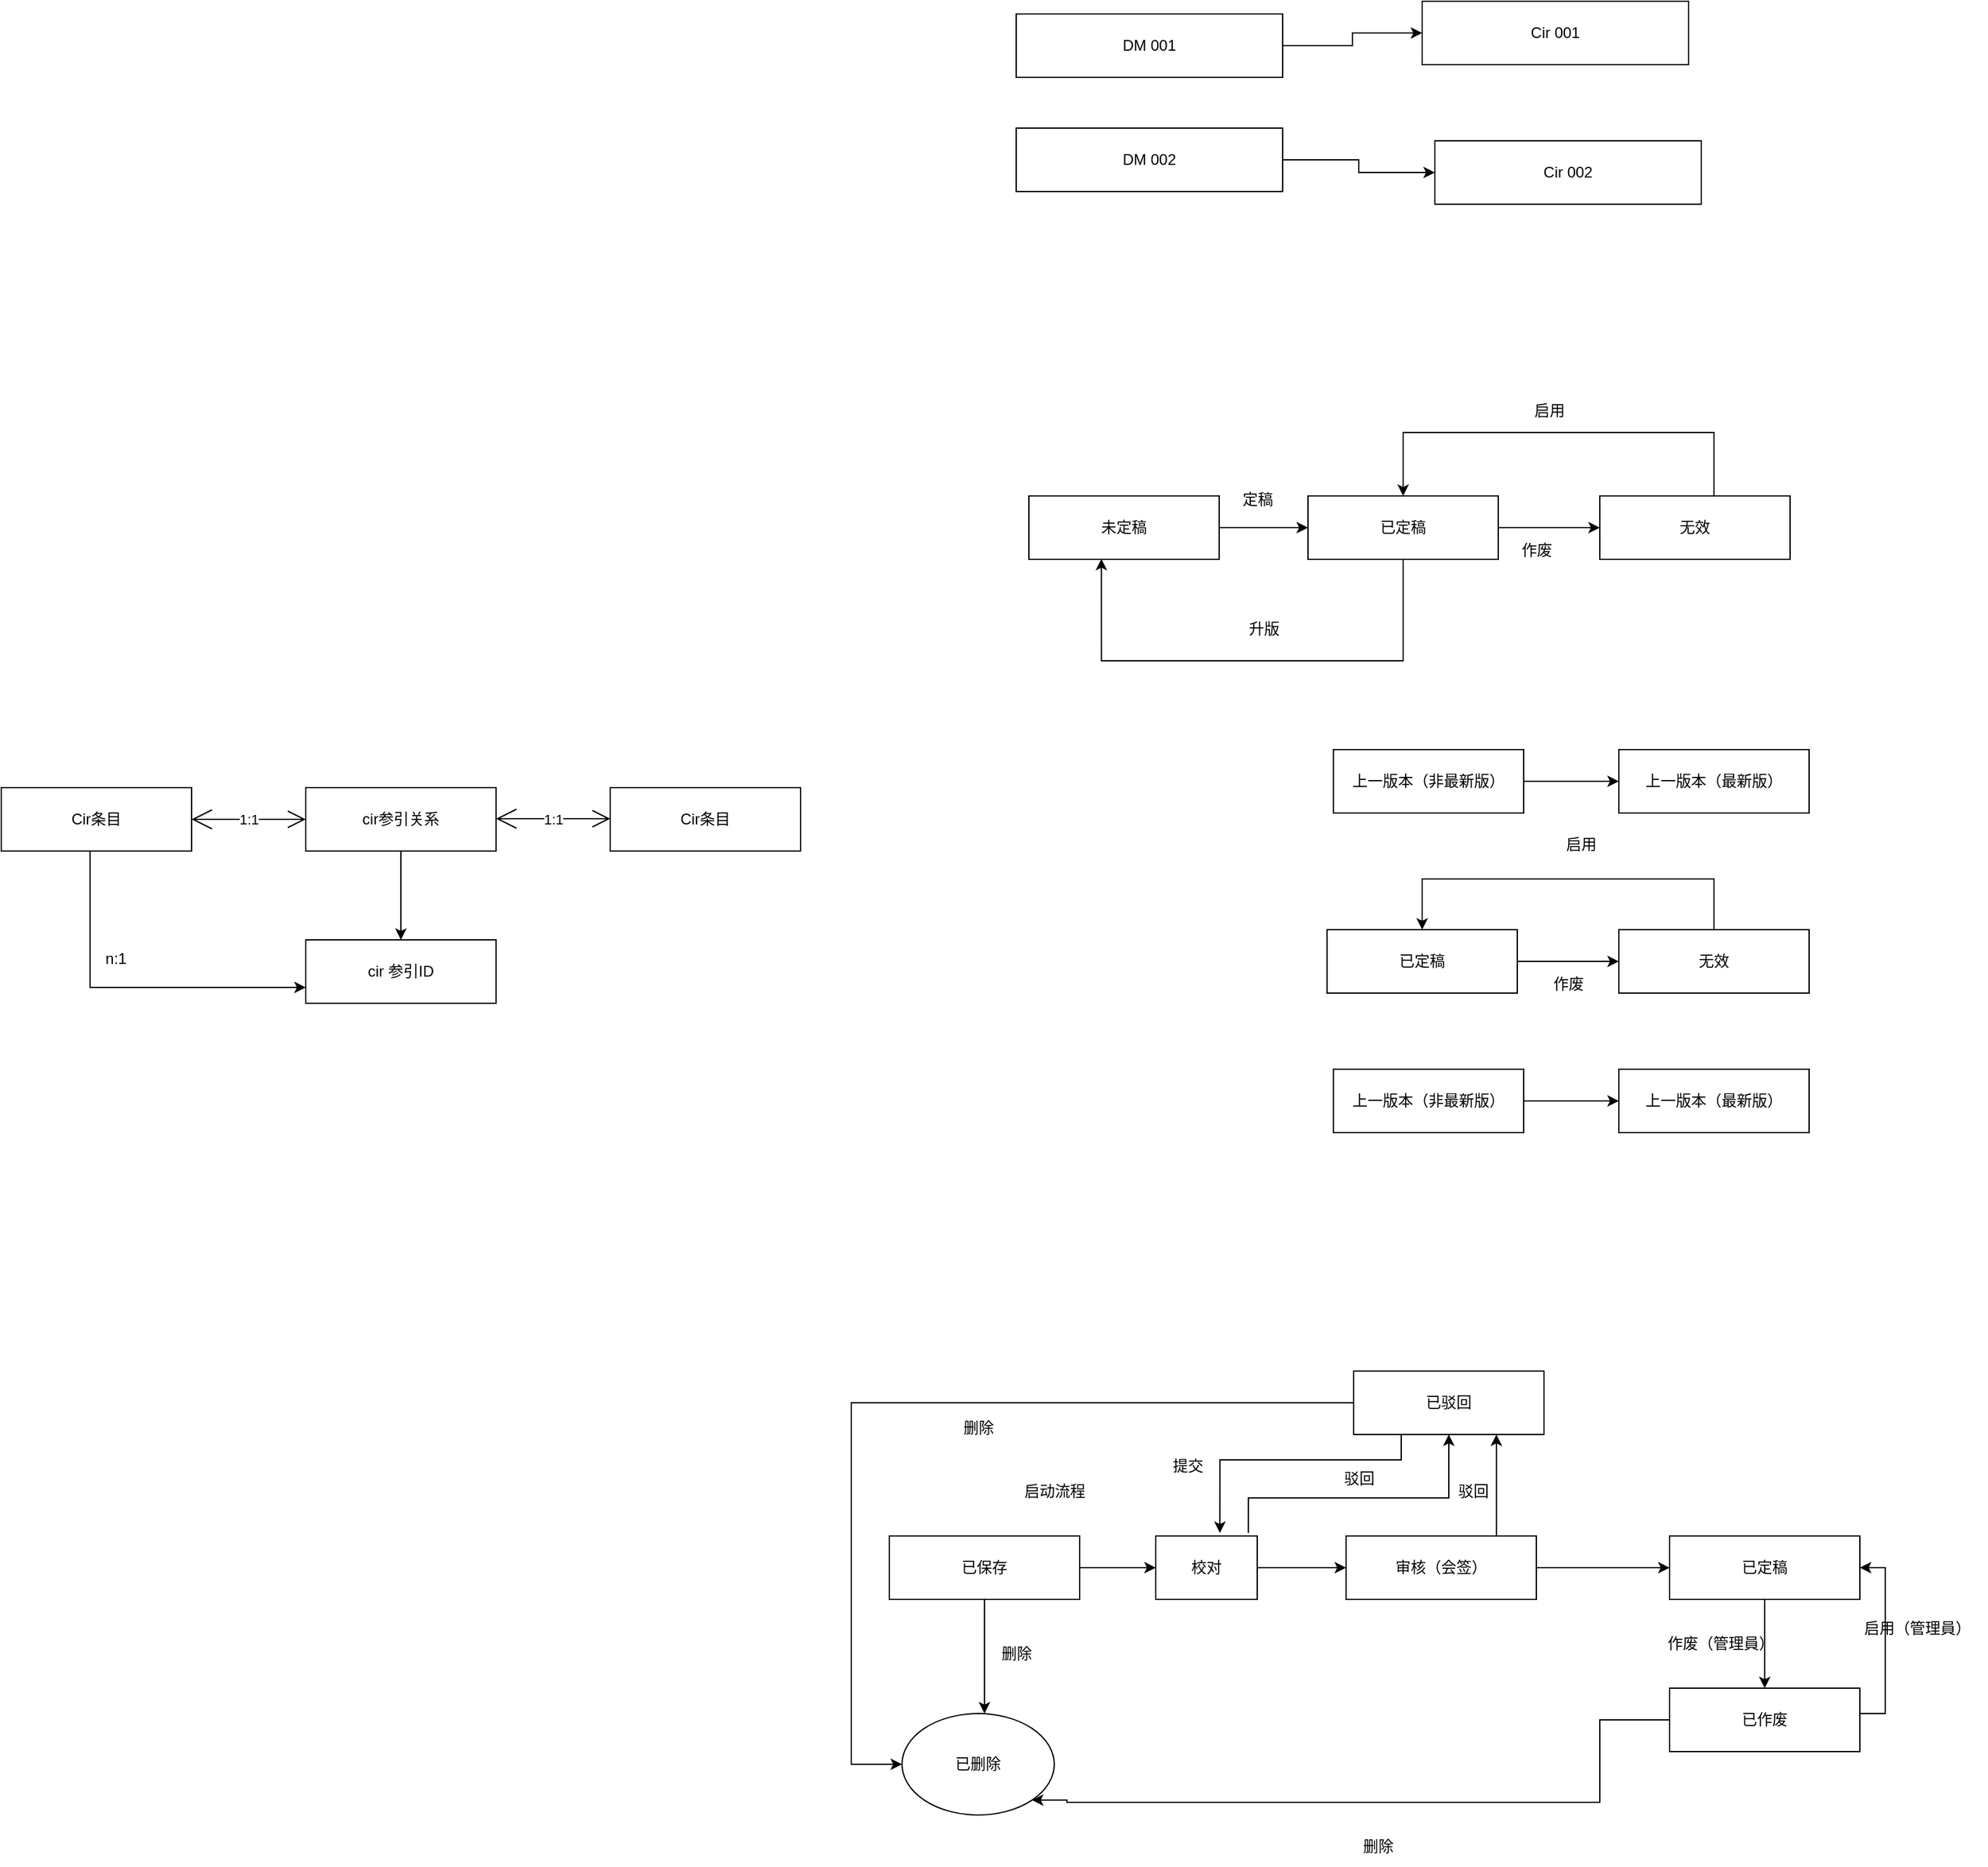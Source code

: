 <mxfile version="28.2.3">
  <diagram name="第 1 页" id="2kTXe6WtXxTHrCK6W9D9">
    <mxGraphModel dx="1869" dy="527" grid="1" gridSize="10" guides="1" tooltips="1" connect="1" arrows="1" fold="1" page="1" pageScale="1" pageWidth="827" pageHeight="1169" math="0" shadow="0">
      <root>
        <mxCell id="0" />
        <mxCell id="1" parent="0" />
        <mxCell id="geReMuQLmWx2-0_fnQ3M-31" style="edgeStyle=orthogonalEdgeStyle;rounded=0;orthogonalLoop=1;jettySize=auto;html=1;" parent="1" source="geReMuQLmWx2-0_fnQ3M-1" target="geReMuQLmWx2-0_fnQ3M-30" edge="1">
          <mxGeometry relative="1" as="geometry" />
        </mxCell>
        <mxCell id="geReMuQLmWx2-0_fnQ3M-1" value="DM 001" style="rounded=0;whiteSpace=wrap;html=1;" parent="1" vertex="1">
          <mxGeometry x="130" y="90" width="210" height="50" as="geometry" />
        </mxCell>
        <mxCell id="geReMuQLmWx2-0_fnQ3M-6" style="edgeStyle=orthogonalEdgeStyle;rounded=0;orthogonalLoop=1;jettySize=auto;html=1;entryX=0;entryY=0.5;entryDx=0;entryDy=0;" parent="1" source="geReMuQLmWx2-0_fnQ3M-2" target="geReMuQLmWx2-0_fnQ3M-4" edge="1">
          <mxGeometry relative="1" as="geometry" />
        </mxCell>
        <mxCell id="geReMuQLmWx2-0_fnQ3M-2" value="DM 002" style="rounded=0;whiteSpace=wrap;html=1;" parent="1" vertex="1">
          <mxGeometry x="130" y="180" width="210" height="50" as="geometry" />
        </mxCell>
        <mxCell id="geReMuQLmWx2-0_fnQ3M-4" value="Cir 002" style="rounded=0;whiteSpace=wrap;html=1;" parent="1" vertex="1">
          <mxGeometry x="460" y="190" width="210" height="50" as="geometry" />
        </mxCell>
        <mxCell id="geReMuQLmWx2-0_fnQ3M-10" style="edgeStyle=orthogonalEdgeStyle;rounded=0;orthogonalLoop=1;jettySize=auto;html=1;entryX=0;entryY=0.5;entryDx=0;entryDy=0;" parent="1" source="geReMuQLmWx2-0_fnQ3M-7" target="geReMuQLmWx2-0_fnQ3M-8" edge="1">
          <mxGeometry relative="1" as="geometry" />
        </mxCell>
        <mxCell id="geReMuQLmWx2-0_fnQ3M-7" value="未定稿" style="rounded=0;whiteSpace=wrap;html=1;" parent="1" vertex="1">
          <mxGeometry x="140" y="470" width="150" height="50" as="geometry" />
        </mxCell>
        <mxCell id="geReMuQLmWx2-0_fnQ3M-11" style="edgeStyle=orthogonalEdgeStyle;rounded=0;orthogonalLoop=1;jettySize=auto;html=1;entryX=0;entryY=0.5;entryDx=0;entryDy=0;" parent="1" source="geReMuQLmWx2-0_fnQ3M-8" target="geReMuQLmWx2-0_fnQ3M-9" edge="1">
          <mxGeometry relative="1" as="geometry" />
        </mxCell>
        <mxCell id="geReMuQLmWx2-0_fnQ3M-16" style="edgeStyle=orthogonalEdgeStyle;rounded=0;orthogonalLoop=1;jettySize=auto;html=1;entryX=0.381;entryY=0.992;entryDx=0;entryDy=0;entryPerimeter=0;" parent="1" source="geReMuQLmWx2-0_fnQ3M-8" target="geReMuQLmWx2-0_fnQ3M-7" edge="1">
          <mxGeometry relative="1" as="geometry">
            <mxPoint x="460" y="620" as="targetPoint" />
            <Array as="points">
              <mxPoint x="435" y="600" />
              <mxPoint x="197" y="600" />
            </Array>
          </mxGeometry>
        </mxCell>
        <mxCell id="geReMuQLmWx2-0_fnQ3M-8" value="已定稿" style="rounded=0;whiteSpace=wrap;html=1;" parent="1" vertex="1">
          <mxGeometry x="360" y="470" width="150" height="50" as="geometry" />
        </mxCell>
        <mxCell id="geReMuQLmWx2-0_fnQ3M-12" style="edgeStyle=orthogonalEdgeStyle;rounded=0;orthogonalLoop=1;jettySize=auto;html=1;entryX=0.5;entryY=0;entryDx=0;entryDy=0;" parent="1" source="geReMuQLmWx2-0_fnQ3M-9" target="geReMuQLmWx2-0_fnQ3M-8" edge="1">
          <mxGeometry relative="1" as="geometry">
            <Array as="points">
              <mxPoint x="680" y="420" />
              <mxPoint x="435" y="420" />
            </Array>
          </mxGeometry>
        </mxCell>
        <mxCell id="geReMuQLmWx2-0_fnQ3M-9" value="无效" style="rounded=0;whiteSpace=wrap;html=1;" parent="1" vertex="1">
          <mxGeometry x="590" y="470" width="150" height="50" as="geometry" />
        </mxCell>
        <mxCell id="geReMuQLmWx2-0_fnQ3M-13" value="作废" style="text;html=1;align=center;verticalAlign=middle;resizable=0;points=[];autosize=1;strokeColor=none;fillColor=none;" parent="1" vertex="1">
          <mxGeometry x="515" y="498" width="50" height="30" as="geometry" />
        </mxCell>
        <mxCell id="geReMuQLmWx2-0_fnQ3M-14" value="启用" style="text;html=1;align=center;verticalAlign=middle;resizable=0;points=[];autosize=1;strokeColor=none;fillColor=none;" parent="1" vertex="1">
          <mxGeometry x="525" y="388" width="50" height="30" as="geometry" />
        </mxCell>
        <mxCell id="geReMuQLmWx2-0_fnQ3M-15" value="定稿" style="text;html=1;align=center;verticalAlign=middle;resizable=0;points=[];autosize=1;strokeColor=none;fillColor=none;" parent="1" vertex="1">
          <mxGeometry x="295" y="458" width="50" height="30" as="geometry" />
        </mxCell>
        <mxCell id="geReMuQLmWx2-0_fnQ3M-17" value="升版" style="text;html=1;align=center;verticalAlign=middle;resizable=0;points=[];autosize=1;strokeColor=none;fillColor=none;" parent="1" vertex="1">
          <mxGeometry x="300" y="560" width="50" height="30" as="geometry" />
        </mxCell>
        <mxCell id="geReMuQLmWx2-0_fnQ3M-20" style="edgeStyle=orthogonalEdgeStyle;rounded=0;orthogonalLoop=1;jettySize=auto;html=1;" parent="1" source="geReMuQLmWx2-0_fnQ3M-18" target="geReMuQLmWx2-0_fnQ3M-19" edge="1">
          <mxGeometry relative="1" as="geometry" />
        </mxCell>
        <mxCell id="geReMuQLmWx2-0_fnQ3M-18" value="已定稿" style="rounded=0;whiteSpace=wrap;html=1;" parent="1" vertex="1">
          <mxGeometry x="375" y="812" width="150" height="50" as="geometry" />
        </mxCell>
        <mxCell id="geReMuQLmWx2-0_fnQ3M-21" style="edgeStyle=orthogonalEdgeStyle;rounded=0;orthogonalLoop=1;jettySize=auto;html=1;entryX=0.5;entryY=0;entryDx=0;entryDy=0;" parent="1" source="geReMuQLmWx2-0_fnQ3M-19" target="geReMuQLmWx2-0_fnQ3M-18" edge="1">
          <mxGeometry relative="1" as="geometry">
            <Array as="points">
              <mxPoint x="680" y="772" />
              <mxPoint x="450" y="772" />
            </Array>
          </mxGeometry>
        </mxCell>
        <mxCell id="geReMuQLmWx2-0_fnQ3M-19" value="无效" style="rounded=0;whiteSpace=wrap;html=1;" parent="1" vertex="1">
          <mxGeometry x="605" y="812" width="150" height="50" as="geometry" />
        </mxCell>
        <mxCell id="geReMuQLmWx2-0_fnQ3M-22" value="作废" style="text;html=1;align=center;verticalAlign=middle;resizable=0;points=[];autosize=1;strokeColor=none;fillColor=none;" parent="1" vertex="1">
          <mxGeometry x="540" y="840" width="50" height="30" as="geometry" />
        </mxCell>
        <mxCell id="geReMuQLmWx2-0_fnQ3M-23" value="启用" style="text;html=1;align=center;verticalAlign=middle;resizable=0;points=[];autosize=1;strokeColor=none;fillColor=none;" parent="1" vertex="1">
          <mxGeometry x="550" y="730" width="50" height="30" as="geometry" />
        </mxCell>
        <mxCell id="geReMuQLmWx2-0_fnQ3M-26" style="edgeStyle=orthogonalEdgeStyle;rounded=0;orthogonalLoop=1;jettySize=auto;html=1;" parent="1" source="geReMuQLmWx2-0_fnQ3M-24" target="geReMuQLmWx2-0_fnQ3M-25" edge="1">
          <mxGeometry relative="1" as="geometry" />
        </mxCell>
        <mxCell id="geReMuQLmWx2-0_fnQ3M-24" value="上一版本（非最新版）" style="rounded=0;whiteSpace=wrap;html=1;" parent="1" vertex="1">
          <mxGeometry x="380" y="922" width="150" height="50" as="geometry" />
        </mxCell>
        <mxCell id="geReMuQLmWx2-0_fnQ3M-25" value="上一版本（最新版）" style="rounded=0;whiteSpace=wrap;html=1;" parent="1" vertex="1">
          <mxGeometry x="605" y="922" width="150" height="50" as="geometry" />
        </mxCell>
        <mxCell id="geReMuQLmWx2-0_fnQ3M-27" style="edgeStyle=orthogonalEdgeStyle;rounded=0;orthogonalLoop=1;jettySize=auto;html=1;" parent="1" source="geReMuQLmWx2-0_fnQ3M-28" target="geReMuQLmWx2-0_fnQ3M-29" edge="1">
          <mxGeometry relative="1" as="geometry" />
        </mxCell>
        <mxCell id="geReMuQLmWx2-0_fnQ3M-28" value="上一版本（非最新版）" style="rounded=0;whiteSpace=wrap;html=1;" parent="1" vertex="1">
          <mxGeometry x="380" y="670" width="150" height="50" as="geometry" />
        </mxCell>
        <mxCell id="geReMuQLmWx2-0_fnQ3M-29" value="上一版本（最新版）" style="rounded=0;whiteSpace=wrap;html=1;" parent="1" vertex="1">
          <mxGeometry x="605" y="670" width="150" height="50" as="geometry" />
        </mxCell>
        <mxCell id="geReMuQLmWx2-0_fnQ3M-30" value="Cir 001" style="rounded=0;whiteSpace=wrap;html=1;" parent="1" vertex="1">
          <mxGeometry x="450" y="80" width="210" height="50" as="geometry" />
        </mxCell>
        <mxCell id="geReMuQLmWx2-0_fnQ3M-34" value="" style="edgeStyle=orthogonalEdgeStyle;rounded=0;orthogonalLoop=1;jettySize=auto;html=1;" parent="1" source="geReMuQLmWx2-0_fnQ3M-32" edge="1">
          <mxGeometry relative="1" as="geometry">
            <mxPoint x="240" y="1315" as="targetPoint" />
          </mxGeometry>
        </mxCell>
        <mxCell id="geReMuQLmWx2-0_fnQ3M-43" style="edgeStyle=orthogonalEdgeStyle;rounded=0;orthogonalLoop=1;jettySize=auto;html=1;" parent="1" source="geReMuQLmWx2-0_fnQ3M-32" edge="1">
          <mxGeometry relative="1" as="geometry">
            <mxPoint x="105" y="1430" as="targetPoint" />
          </mxGeometry>
        </mxCell>
        <mxCell id="geReMuQLmWx2-0_fnQ3M-32" value="已保存" style="rounded=0;whiteSpace=wrap;html=1;" parent="1" vertex="1">
          <mxGeometry x="30" y="1290" width="150" height="50" as="geometry" />
        </mxCell>
        <mxCell id="geReMuQLmWx2-0_fnQ3M-36" style="edgeStyle=orthogonalEdgeStyle;rounded=0;orthogonalLoop=1;jettySize=auto;html=1;" parent="1" source="geReMuQLmWx2-0_fnQ3M-33" target="geReMuQLmWx2-0_fnQ3M-35" edge="1">
          <mxGeometry relative="1" as="geometry" />
        </mxCell>
        <mxCell id="geReMuQLmWx2-0_fnQ3M-33" value="审核（会签）" style="rounded=0;whiteSpace=wrap;html=1;" parent="1" vertex="1">
          <mxGeometry x="390" y="1290" width="150" height="50" as="geometry" />
        </mxCell>
        <mxCell id="geReMuQLmWx2-0_fnQ3M-38" style="edgeStyle=orthogonalEdgeStyle;rounded=0;orthogonalLoop=1;jettySize=auto;html=1;entryX=0.5;entryY=0;entryDx=0;entryDy=0;" parent="1" source="geReMuQLmWx2-0_fnQ3M-35" target="geReMuQLmWx2-0_fnQ3M-37" edge="1">
          <mxGeometry relative="1" as="geometry" />
        </mxCell>
        <mxCell id="geReMuQLmWx2-0_fnQ3M-35" value="已定稿" style="rounded=0;whiteSpace=wrap;html=1;" parent="1" vertex="1">
          <mxGeometry x="645" y="1290" width="150" height="50" as="geometry" />
        </mxCell>
        <mxCell id="geReMuQLmWx2-0_fnQ3M-41" style="edgeStyle=orthogonalEdgeStyle;rounded=0;orthogonalLoop=1;jettySize=auto;html=1;entryX=1;entryY=0.5;entryDx=0;entryDy=0;" parent="1" source="geReMuQLmWx2-0_fnQ3M-37" target="geReMuQLmWx2-0_fnQ3M-35" edge="1">
          <mxGeometry relative="1" as="geometry">
            <Array as="points">
              <mxPoint x="815" y="1430" />
              <mxPoint x="815" y="1315" />
            </Array>
          </mxGeometry>
        </mxCell>
        <mxCell id="geReMuQLmWx2-0_fnQ3M-55" style="edgeStyle=orthogonalEdgeStyle;rounded=0;orthogonalLoop=1;jettySize=auto;html=1;entryX=1;entryY=1;entryDx=0;entryDy=0;" parent="1" source="geReMuQLmWx2-0_fnQ3M-37" target="geReMuQLmWx2-0_fnQ3M-44" edge="1">
          <mxGeometry relative="1" as="geometry">
            <Array as="points">
              <mxPoint x="590" y="1435" />
              <mxPoint x="590" y="1500" />
              <mxPoint x="170" y="1500" />
              <mxPoint x="170" y="1498" />
            </Array>
          </mxGeometry>
        </mxCell>
        <mxCell id="geReMuQLmWx2-0_fnQ3M-37" value="已作废" style="rounded=0;whiteSpace=wrap;html=1;" parent="1" vertex="1">
          <mxGeometry x="645" y="1410" width="150" height="50" as="geometry" />
        </mxCell>
        <mxCell id="geReMuQLmWx2-0_fnQ3M-39" value="作废（管理員）" style="text;html=1;align=center;verticalAlign=middle;resizable=0;points=[];autosize=1;strokeColor=none;fillColor=none;" parent="1" vertex="1">
          <mxGeometry x="630" y="1360" width="110" height="30" as="geometry" />
        </mxCell>
        <mxCell id="geReMuQLmWx2-0_fnQ3M-42" value="启用（管理員）" style="text;html=1;align=center;verticalAlign=middle;resizable=0;points=[];autosize=1;strokeColor=none;fillColor=none;" parent="1" vertex="1">
          <mxGeometry x="785" y="1348" width="110" height="30" as="geometry" />
        </mxCell>
        <mxCell id="geReMuQLmWx2-0_fnQ3M-44" value="已删除" style="ellipse;whiteSpace=wrap;html=1;" parent="1" vertex="1">
          <mxGeometry x="40" y="1430" width="120" height="80" as="geometry" />
        </mxCell>
        <mxCell id="geReMuQLmWx2-0_fnQ3M-45" value="删除" style="text;html=1;align=center;verticalAlign=middle;resizable=0;points=[];autosize=1;strokeColor=none;fillColor=none;" parent="1" vertex="1">
          <mxGeometry x="105" y="1368" width="50" height="30" as="geometry" />
        </mxCell>
        <mxCell id="geReMuQLmWx2-0_fnQ3M-50" style="edgeStyle=orthogonalEdgeStyle;rounded=0;orthogonalLoop=1;jettySize=auto;html=1;entryX=0.632;entryY=-0.048;entryDx=0;entryDy=0;entryPerimeter=0;exitX=0.25;exitY=1;exitDx=0;exitDy=0;" parent="1" source="geReMuQLmWx2-0_fnQ3M-46" target="geReMuQLmWx2-0_fnQ3M-57" edge="1">
          <mxGeometry relative="1" as="geometry">
            <mxPoint x="515" y="1210" as="sourcePoint" />
            <mxPoint x="515" y="1290" as="targetPoint" />
            <Array as="points">
              <mxPoint x="434" y="1230" />
              <mxPoint x="291" y="1230" />
            </Array>
          </mxGeometry>
        </mxCell>
        <mxCell id="geReMuQLmWx2-0_fnQ3M-53" style="edgeStyle=orthogonalEdgeStyle;rounded=0;orthogonalLoop=1;jettySize=auto;html=1;entryX=0;entryY=0.5;entryDx=0;entryDy=0;" parent="1" source="geReMuQLmWx2-0_fnQ3M-46" target="geReMuQLmWx2-0_fnQ3M-44" edge="1">
          <mxGeometry relative="1" as="geometry">
            <Array as="points">
              <mxPoint y="1185" />
              <mxPoint y="1470" />
            </Array>
          </mxGeometry>
        </mxCell>
        <mxCell id="geReMuQLmWx2-0_fnQ3M-46" value="已驳回" style="rounded=0;whiteSpace=wrap;html=1;" parent="1" vertex="1">
          <mxGeometry x="396" y="1160" width="150" height="50" as="geometry" />
        </mxCell>
        <mxCell id="geReMuQLmWx2-0_fnQ3M-48" style="edgeStyle=orthogonalEdgeStyle;rounded=0;orthogonalLoop=1;jettySize=auto;html=1;entryX=0.75;entryY=1;entryDx=0;entryDy=0;" parent="1" source="geReMuQLmWx2-0_fnQ3M-33" target="geReMuQLmWx2-0_fnQ3M-46" edge="1">
          <mxGeometry relative="1" as="geometry">
            <Array as="points">
              <mxPoint x="509" y="1250" />
            </Array>
          </mxGeometry>
        </mxCell>
        <mxCell id="geReMuQLmWx2-0_fnQ3M-49" value="驳回" style="text;html=1;align=center;verticalAlign=middle;resizable=0;points=[];autosize=1;strokeColor=none;fillColor=none;" parent="1" vertex="1">
          <mxGeometry x="465" y="1240" width="50" height="30" as="geometry" />
        </mxCell>
        <mxCell id="geReMuQLmWx2-0_fnQ3M-51" value="提交" style="text;html=1;align=center;verticalAlign=middle;resizable=0;points=[];autosize=1;strokeColor=none;fillColor=none;" parent="1" vertex="1">
          <mxGeometry x="240" y="1220" width="50" height="30" as="geometry" />
        </mxCell>
        <mxCell id="geReMuQLmWx2-0_fnQ3M-52" value="启动流程" style="text;html=1;align=center;verticalAlign=middle;resizable=0;points=[];autosize=1;strokeColor=none;fillColor=none;" parent="1" vertex="1">
          <mxGeometry x="125" y="1240" width="70" height="30" as="geometry" />
        </mxCell>
        <mxCell id="geReMuQLmWx2-0_fnQ3M-54" value="删除" style="text;html=1;align=center;verticalAlign=middle;resizable=0;points=[];autosize=1;strokeColor=none;fillColor=none;" parent="1" vertex="1">
          <mxGeometry x="75" y="1190" width="50" height="30" as="geometry" />
        </mxCell>
        <mxCell id="geReMuQLmWx2-0_fnQ3M-56" value="删除" style="text;html=1;align=center;verticalAlign=middle;resizable=0;points=[];autosize=1;strokeColor=none;fillColor=none;" parent="1" vertex="1">
          <mxGeometry x="390" y="1520" width="50" height="30" as="geometry" />
        </mxCell>
        <mxCell id="geReMuQLmWx2-0_fnQ3M-58" style="edgeStyle=orthogonalEdgeStyle;rounded=0;orthogonalLoop=1;jettySize=auto;html=1;entryX=0;entryY=0.5;entryDx=0;entryDy=0;" parent="1" source="geReMuQLmWx2-0_fnQ3M-57" target="geReMuQLmWx2-0_fnQ3M-33" edge="1">
          <mxGeometry relative="1" as="geometry" />
        </mxCell>
        <mxCell id="geReMuQLmWx2-0_fnQ3M-59" style="edgeStyle=orthogonalEdgeStyle;rounded=0;orthogonalLoop=1;jettySize=auto;html=1;entryX=0.5;entryY=1;entryDx=0;entryDy=0;exitX=0.912;exitY=-0.048;exitDx=0;exitDy=0;exitPerimeter=0;" parent="1" source="geReMuQLmWx2-0_fnQ3M-57" target="geReMuQLmWx2-0_fnQ3M-46" edge="1">
          <mxGeometry relative="1" as="geometry">
            <Array as="points">
              <mxPoint x="313" y="1260" />
              <mxPoint x="471" y="1260" />
            </Array>
          </mxGeometry>
        </mxCell>
        <mxCell id="geReMuQLmWx2-0_fnQ3M-57" value="校对" style="rounded=0;whiteSpace=wrap;html=1;" parent="1" vertex="1">
          <mxGeometry x="240" y="1290" width="80" height="50" as="geometry" />
        </mxCell>
        <mxCell id="geReMuQLmWx2-0_fnQ3M-60" value="驳回" style="text;html=1;align=center;verticalAlign=middle;resizable=0;points=[];autosize=1;strokeColor=none;fillColor=none;" parent="1" vertex="1">
          <mxGeometry x="375" y="1230" width="50" height="30" as="geometry" />
        </mxCell>
        <mxCell id="f_9kOlgmW8bA4xSKFSfi-16" style="edgeStyle=orthogonalEdgeStyle;rounded=0;orthogonalLoop=1;jettySize=auto;html=1;entryX=0;entryY=0.75;entryDx=0;entryDy=0;" edge="1" parent="1" source="f_9kOlgmW8bA4xSKFSfi-1" target="f_9kOlgmW8bA4xSKFSfi-14">
          <mxGeometry relative="1" as="geometry">
            <Array as="points">
              <mxPoint x="-600" y="858" />
            </Array>
          </mxGeometry>
        </mxCell>
        <mxCell id="f_9kOlgmW8bA4xSKFSfi-1" value="Cir条目" style="rounded=0;whiteSpace=wrap;html=1;" vertex="1" parent="1">
          <mxGeometry x="-670" y="700" width="150" height="50" as="geometry" />
        </mxCell>
        <mxCell id="f_9kOlgmW8bA4xSKFSfi-15" style="edgeStyle=orthogonalEdgeStyle;rounded=0;orthogonalLoop=1;jettySize=auto;html=1;entryX=0.5;entryY=0;entryDx=0;entryDy=0;" edge="1" parent="1" source="f_9kOlgmW8bA4xSKFSfi-2" target="f_9kOlgmW8bA4xSKFSfi-14">
          <mxGeometry relative="1" as="geometry" />
        </mxCell>
        <mxCell id="f_9kOlgmW8bA4xSKFSfi-2" value="cir参引关系" style="rounded=0;whiteSpace=wrap;html=1;" vertex="1" parent="1">
          <mxGeometry x="-430" y="700" width="150" height="50" as="geometry" />
        </mxCell>
        <mxCell id="f_9kOlgmW8bA4xSKFSfi-5" value="Cir条目" style="rounded=0;whiteSpace=wrap;html=1;" vertex="1" parent="1">
          <mxGeometry x="-190" y="700" width="150" height="50" as="geometry" />
        </mxCell>
        <mxCell id="f_9kOlgmW8bA4xSKFSfi-7" value="1:1" style="endArrow=open;html=1;endSize=12;startArrow=open;startSize=14;startFill=0;edgeStyle=orthogonalEdgeStyle;rounded=0;entryX=0;entryY=0.5;entryDx=0;entryDy=0;exitX=1;exitY=0.5;exitDx=0;exitDy=0;" edge="1" parent="1" source="f_9kOlgmW8bA4xSKFSfi-1" target="f_9kOlgmW8bA4xSKFSfi-2">
          <mxGeometry relative="1" as="geometry">
            <mxPoint x="-610" y="840" as="sourcePoint" />
            <mxPoint x="-450" y="840" as="targetPoint" />
            <mxPoint as="offset" />
          </mxGeometry>
        </mxCell>
        <mxCell id="f_9kOlgmW8bA4xSKFSfi-11" value="1:1" style="endArrow=open;html=1;endSize=12;startArrow=open;startSize=14;startFill=0;edgeStyle=orthogonalEdgeStyle;rounded=0;entryX=0;entryY=0.5;entryDx=0;entryDy=0;exitX=1;exitY=0.5;exitDx=0;exitDy=0;" edge="1" parent="1">
          <mxGeometry relative="1" as="geometry">
            <mxPoint x="-280" y="724.5" as="sourcePoint" />
            <mxPoint x="-190" y="724.5" as="targetPoint" />
            <mxPoint as="offset" />
          </mxGeometry>
        </mxCell>
        <mxCell id="f_9kOlgmW8bA4xSKFSfi-14" value="cir 参引ID" style="rounded=0;whiteSpace=wrap;html=1;" vertex="1" parent="1">
          <mxGeometry x="-430" y="820" width="150" height="50" as="geometry" />
        </mxCell>
        <mxCell id="f_9kOlgmW8bA4xSKFSfi-17" value="n:1" style="text;html=1;align=center;verticalAlign=middle;resizable=0;points=[];autosize=1;strokeColor=none;fillColor=none;" vertex="1" parent="1">
          <mxGeometry x="-600" y="820" width="40" height="30" as="geometry" />
        </mxCell>
      </root>
    </mxGraphModel>
  </diagram>
</mxfile>
